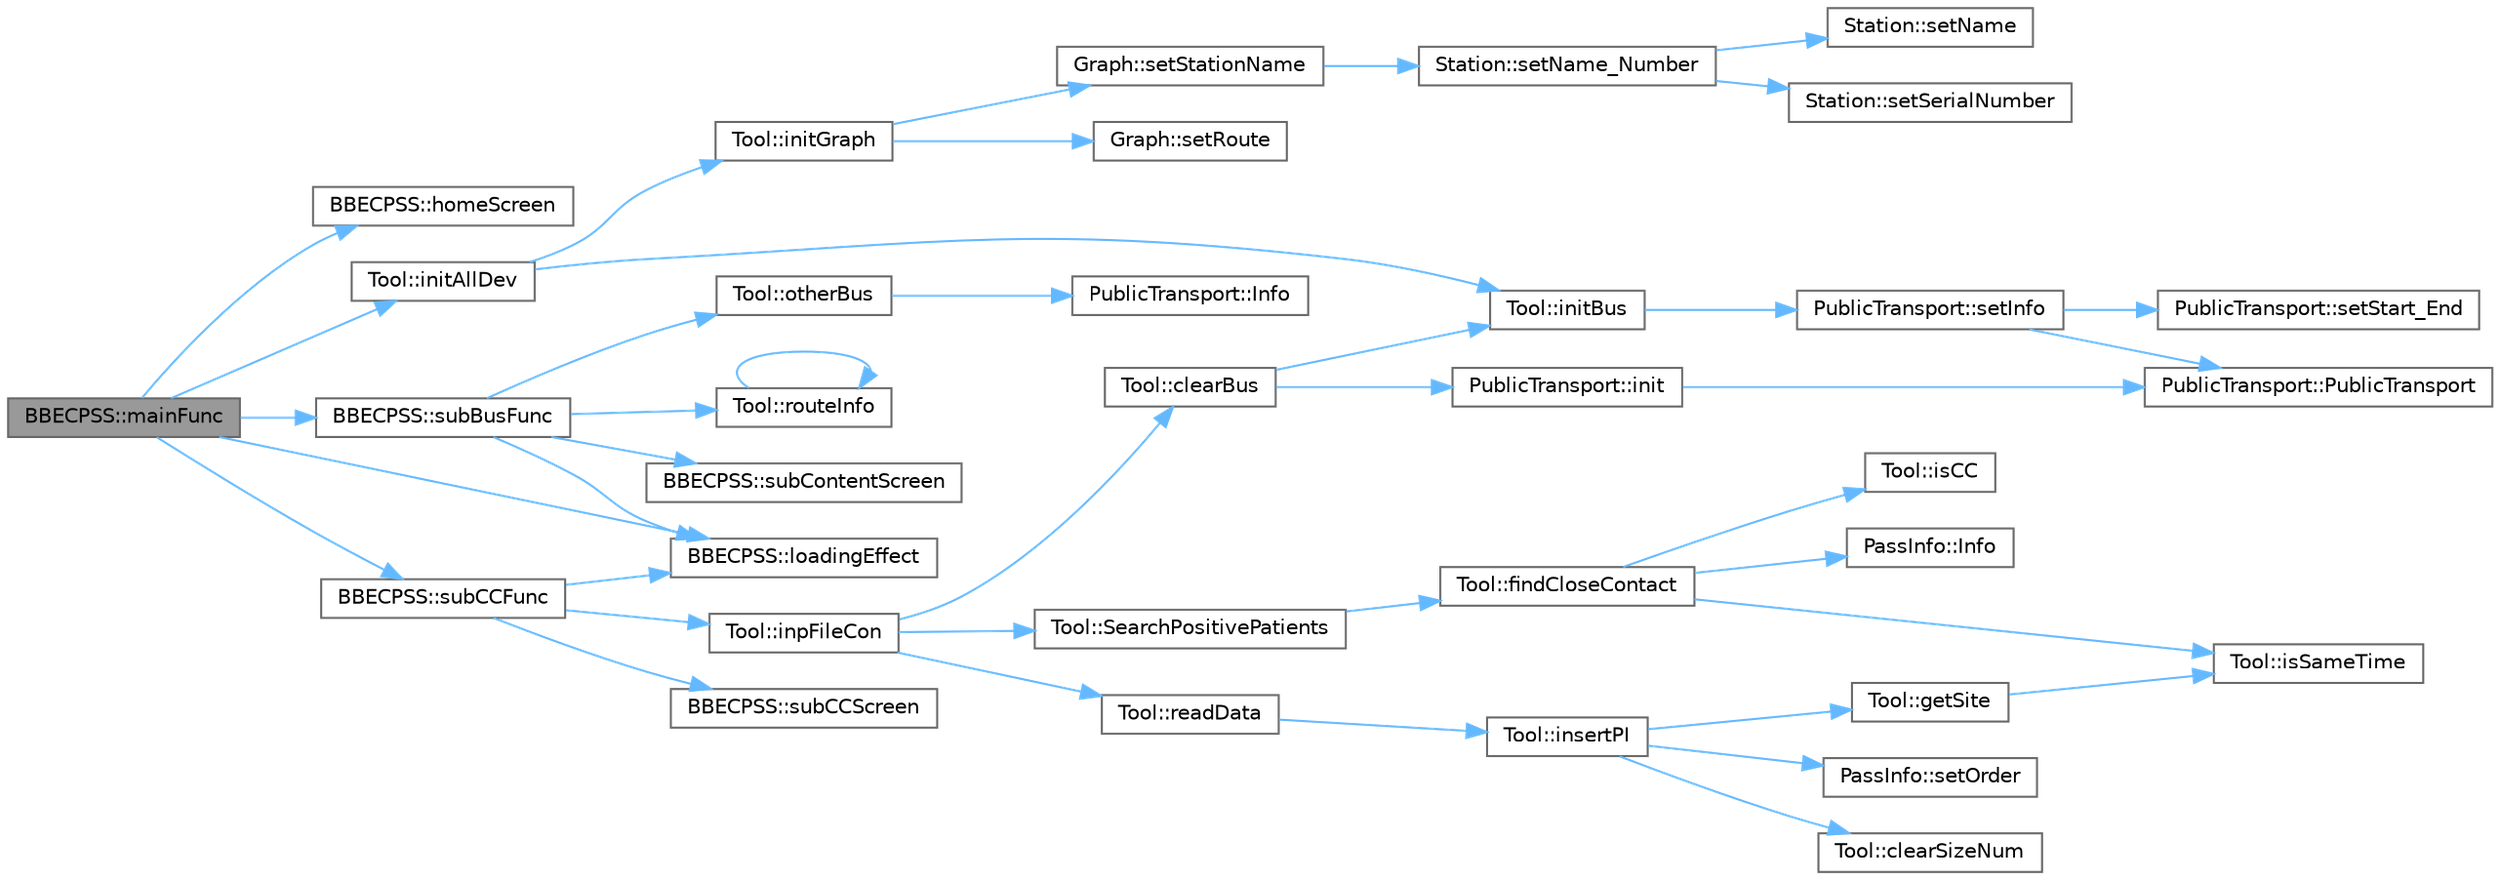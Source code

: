 digraph "BBECPSS::mainFunc"
{
 // LATEX_PDF_SIZE
  bgcolor="transparent";
  edge [fontname=Helvetica,fontsize=10,labelfontname=Helvetica,labelfontsize=10];
  node [fontname=Helvetica,fontsize=10,shape=box,height=0.2,width=0.4];
  rankdir="LR";
  Node1 [label="BBECPSS::mainFunc",height=0.2,width=0.4,color="gray40", fillcolor="grey60", style="filled", fontcolor="black",tooltip=" "];
  Node1 -> Node2 [color="steelblue1",style="solid"];
  Node2 [label="BBECPSS::homeScreen",height=0.2,width=0.4,color="grey40", fillcolor="white", style="filled",URL="$class_b_b_e_c_p_s_s.html#ab6077f8cccfd9942ea0b4bde215962ef",tooltip=" "];
  Node1 -> Node3 [color="steelblue1",style="solid"];
  Node3 [label="Tool::initAllDev",height=0.2,width=0.4,color="grey40", fillcolor="white", style="filled",URL="$class_tool.html#a2df453b2252b92e8cf837a33c0799d4d",tooltip=" "];
  Node3 -> Node4 [color="steelblue1",style="solid"];
  Node4 [label="Tool::initBus",height=0.2,width=0.4,color="grey40", fillcolor="white", style="filled",URL="$class_tool.html#a6840d3b123c12e7169cee7319db8bc79",tooltip=" "];
  Node4 -> Node5 [color="steelblue1",style="solid"];
  Node5 [label="PublicTransport::setInfo",height=0.2,width=0.4,color="grey40", fillcolor="white", style="filled",URL="$class_public_transport.html#aa8468bb3e9a726a2ff03ac62c3c3be58",tooltip=" "];
  Node5 -> Node6 [color="steelblue1",style="solid"];
  Node6 [label="PublicTransport::PublicTransport",height=0.2,width=0.4,color="grey40", fillcolor="white", style="filled",URL="$class_public_transport.html#a9f0f499787be68176da4499798709ecb",tooltip=" "];
  Node5 -> Node7 [color="steelblue1",style="solid"];
  Node7 [label="PublicTransport::setStart_End",height=0.2,width=0.4,color="grey40", fillcolor="white", style="filled",URL="$class_public_transport.html#a2581aa812dc0e266a11df4ee35d1fc10",tooltip=" "];
  Node3 -> Node8 [color="steelblue1",style="solid"];
  Node8 [label="Tool::initGraph",height=0.2,width=0.4,color="grey40", fillcolor="white", style="filled",URL="$class_tool.html#a4d0c0bde0308c1fe932253b7ac22a7ae",tooltip=" "];
  Node8 -> Node9 [color="steelblue1",style="solid"];
  Node9 [label="Graph::setRoute",height=0.2,width=0.4,color="grey40", fillcolor="white", style="filled",URL="$class_graph.html#a906e9062d91eed9e1bb5747a842721c9",tooltip=" "];
  Node8 -> Node10 [color="steelblue1",style="solid"];
  Node10 [label="Graph::setStationName",height=0.2,width=0.4,color="grey40", fillcolor="white", style="filled",URL="$class_graph.html#a326632bf48221a9621c057b6a2a4f388",tooltip=" "];
  Node10 -> Node11 [color="steelblue1",style="solid"];
  Node11 [label="Station::setName_Number",height=0.2,width=0.4,color="grey40", fillcolor="white", style="filled",URL="$class_station.html#ad9fdabf7c7726195e85682ab0f7d49f5",tooltip=" "];
  Node11 -> Node12 [color="steelblue1",style="solid"];
  Node12 [label="Station::setName",height=0.2,width=0.4,color="grey40", fillcolor="white", style="filled",URL="$class_station.html#a6e41c9f0a2a6f702d2323fd9a7a8acdf",tooltip=" "];
  Node11 -> Node13 [color="steelblue1",style="solid"];
  Node13 [label="Station::setSerialNumber",height=0.2,width=0.4,color="grey40", fillcolor="white", style="filled",URL="$class_station.html#a0d2374779a2da2bbb34f447853ebbb1a",tooltip=" "];
  Node1 -> Node14 [color="steelblue1",style="solid"];
  Node14 [label="BBECPSS::loadingEffect",height=0.2,width=0.4,color="grey40", fillcolor="white", style="filled",URL="$class_b_b_e_c_p_s_s.html#ae129be5558914aab849f3f5dc0bb86c0",tooltip=" "];
  Node1 -> Node15 [color="steelblue1",style="solid"];
  Node15 [label="BBECPSS::subBusFunc",height=0.2,width=0.4,color="grey40", fillcolor="white", style="filled",URL="$class_b_b_e_c_p_s_s.html#a8d38f014ef6516537ff56f7eb996b309",tooltip=" "];
  Node15 -> Node14 [color="steelblue1",style="solid"];
  Node15 -> Node16 [color="steelblue1",style="solid"];
  Node16 [label="Tool::otherBus",height=0.2,width=0.4,color="grey40", fillcolor="white", style="filled",URL="$class_tool.html#ac7b209dc86c941d0d1c4e4c5bdd763c2",tooltip=" "];
  Node16 -> Node17 [color="steelblue1",style="solid"];
  Node17 [label="PublicTransport::Info",height=0.2,width=0.4,color="grey40", fillcolor="white", style="filled",URL="$class_public_transport.html#a6c5d4e433a06219fa7947fab8dd088e6",tooltip=" "];
  Node15 -> Node18 [color="steelblue1",style="solid"];
  Node18 [label="Tool::routeInfo",height=0.2,width=0.4,color="grey40", fillcolor="white", style="filled",URL="$class_tool.html#af5d9375dbde114d55131ef6fb4633436",tooltip=" "];
  Node18 -> Node18 [color="steelblue1",style="solid"];
  Node15 -> Node19 [color="steelblue1",style="solid"];
  Node19 [label="BBECPSS::subContentScreen",height=0.2,width=0.4,color="grey40", fillcolor="white", style="filled",URL="$class_b_b_e_c_p_s_s.html#a40b0104203523df2b1af8448c8bf0724",tooltip=" "];
  Node1 -> Node20 [color="steelblue1",style="solid"];
  Node20 [label="BBECPSS::subCCFunc",height=0.2,width=0.4,color="grey40", fillcolor="white", style="filled",URL="$class_b_b_e_c_p_s_s.html#a8d8a502c18372a06c5ab833cc05aa87d",tooltip=" "];
  Node20 -> Node21 [color="steelblue1",style="solid"];
  Node21 [label="Tool::inpFileCon",height=0.2,width=0.4,color="grey40", fillcolor="white", style="filled",URL="$class_tool.html#a27f5df74441a7b721ce2efe2ab93247d",tooltip=" "];
  Node21 -> Node22 [color="steelblue1",style="solid"];
  Node22 [label="Tool::clearBus",height=0.2,width=0.4,color="grey40", fillcolor="white", style="filled",URL="$class_tool.html#a620c05779a2f83ca0cf8c06494dcbb4d",tooltip=" "];
  Node22 -> Node23 [color="steelblue1",style="solid"];
  Node23 [label="PublicTransport::init",height=0.2,width=0.4,color="grey40", fillcolor="white", style="filled",URL="$class_public_transport.html#a84c6f84ec1531a111d3fd4c133f5cae2",tooltip=" "];
  Node23 -> Node6 [color="steelblue1",style="solid"];
  Node22 -> Node4 [color="steelblue1",style="solid"];
  Node21 -> Node24 [color="steelblue1",style="solid"];
  Node24 [label="Tool::readData",height=0.2,width=0.4,color="grey40", fillcolor="white", style="filled",URL="$class_tool.html#a92bd5a4e3fe5524520d10b9bc5c6eb73",tooltip=" "];
  Node24 -> Node25 [color="steelblue1",style="solid"];
  Node25 [label="Tool::insertPI",height=0.2,width=0.4,color="grey40", fillcolor="white", style="filled",URL="$class_tool.html#ad5e0411a61f42a5b6b6693eb29a509f1",tooltip=" "];
  Node25 -> Node26 [color="steelblue1",style="solid"];
  Node26 [label="Tool::clearSizeNum",height=0.2,width=0.4,color="grey40", fillcolor="white", style="filled",URL="$class_tool.html#aa1b42f59ce28eb5e2b31cb3f018b445f",tooltip=" "];
  Node25 -> Node27 [color="steelblue1",style="solid"];
  Node27 [label="Tool::getSite",height=0.2,width=0.4,color="grey40", fillcolor="white", style="filled",URL="$class_tool.html#a33159fc2caa88be64cac05a1d1f033b9",tooltip=" "];
  Node27 -> Node28 [color="steelblue1",style="solid"];
  Node28 [label="Tool::isSameTime",height=0.2,width=0.4,color="grey40", fillcolor="white", style="filled",URL="$class_tool.html#adf29537c8c743fb3a899b653850e3f3a",tooltip=" "];
  Node25 -> Node29 [color="steelblue1",style="solid"];
  Node29 [label="PassInfo::setOrder",height=0.2,width=0.4,color="grey40", fillcolor="white", style="filled",URL="$class_pass_info.html#a56ceb8a46863a0615a3a63a76dd45494",tooltip=" "];
  Node21 -> Node30 [color="steelblue1",style="solid"];
  Node30 [label="Tool::SearchPositivePatients",height=0.2,width=0.4,color="grey40", fillcolor="white", style="filled",URL="$class_tool.html#a2a58212183a529ec0f6e6bfa07ba890c",tooltip=" "];
  Node30 -> Node31 [color="steelblue1",style="solid"];
  Node31 [label="Tool::findCloseContact",height=0.2,width=0.4,color="grey40", fillcolor="white", style="filled",URL="$class_tool.html#a3b52d9a5cfb1c0ebe8096dc9db796aa1",tooltip=" "];
  Node31 -> Node32 [color="steelblue1",style="solid"];
  Node32 [label="PassInfo::Info",height=0.2,width=0.4,color="grey40", fillcolor="white", style="filled",URL="$class_pass_info.html#a9223156da3341f5f0e2982a51d9e4e07",tooltip=" "];
  Node31 -> Node33 [color="steelblue1",style="solid"];
  Node33 [label="Tool::isCC",height=0.2,width=0.4,color="grey40", fillcolor="white", style="filled",URL="$class_tool.html#a6eedae1e44e1938b0bf0813c422f34f2",tooltip=" "];
  Node31 -> Node28 [color="steelblue1",style="solid"];
  Node20 -> Node14 [color="steelblue1",style="solid"];
  Node20 -> Node34 [color="steelblue1",style="solid"];
  Node34 [label="BBECPSS::subCCScreen",height=0.2,width=0.4,color="grey40", fillcolor="white", style="filled",URL="$class_b_b_e_c_p_s_s.html#a1e295bbc4d2e1ef8ec7273c349502e84",tooltip=" "];
}
